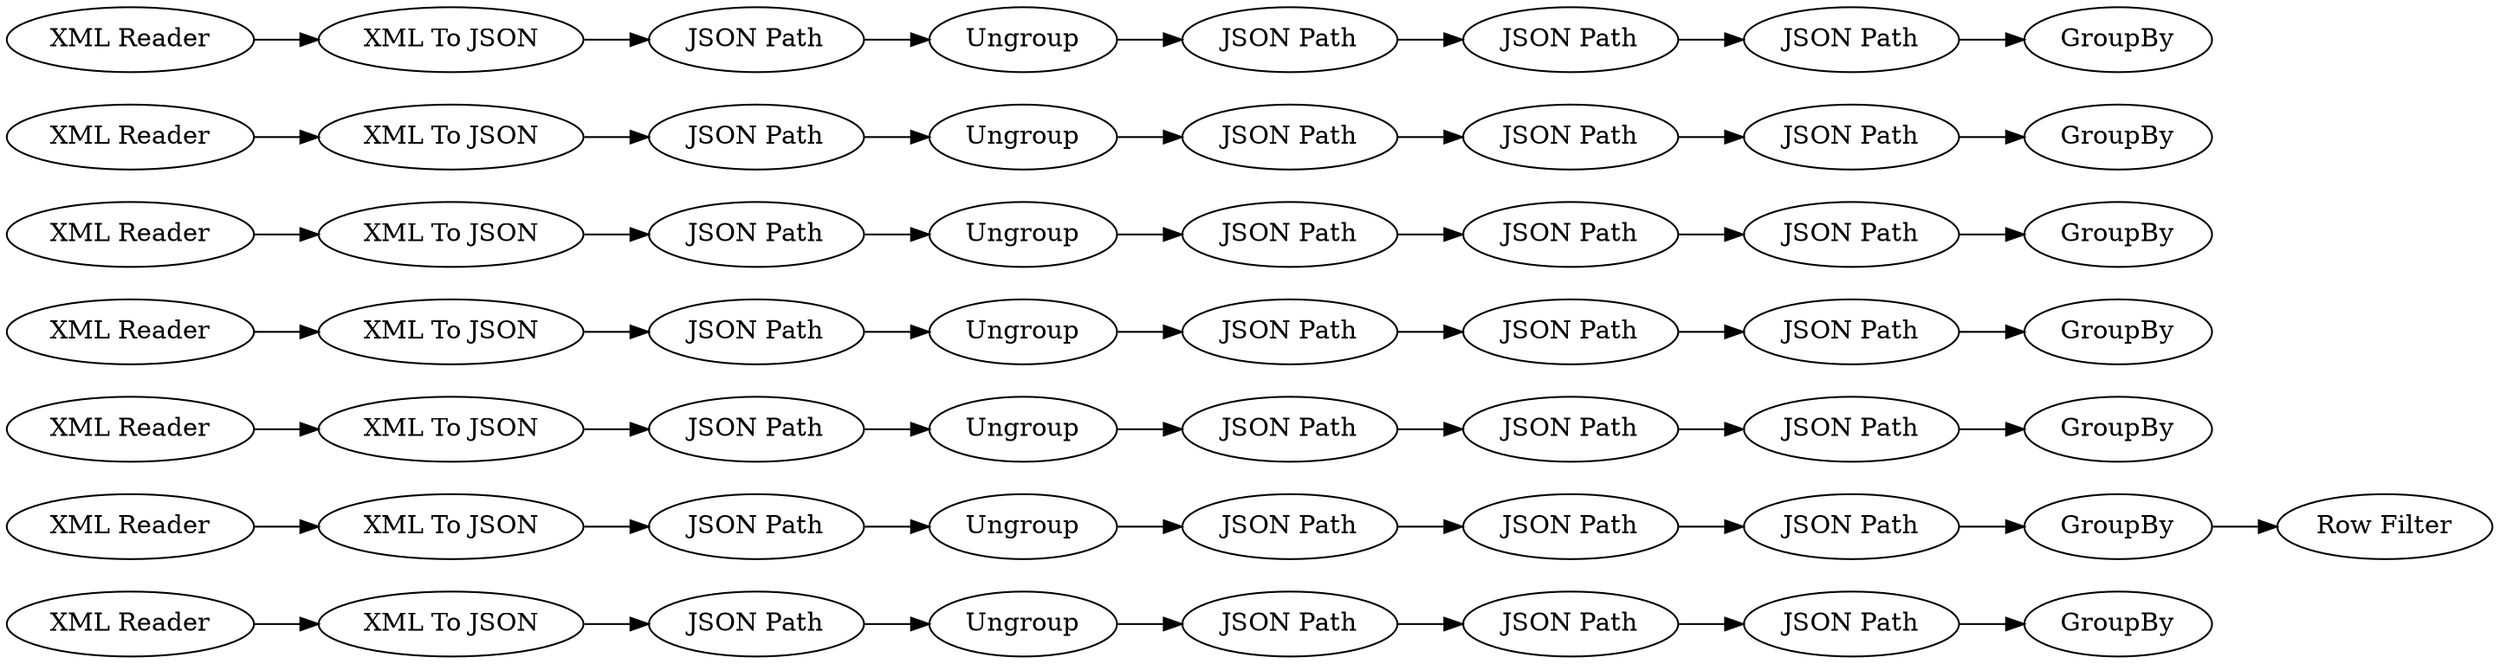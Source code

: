 digraph {
	1 [label="XML Reader"]
	2 [label="XML To JSON"]
	3 [label="JSON Path"]
	7 [label=Ungroup]
	8 [label="JSON Path"]
	9 [label="JSON Path"]
	10 [label="JSON Path"]
	11 [label=GroupBy]
	12 [label="JSON Path"]
	13 [label="JSON Path"]
	14 [label="JSON Path"]
	15 [label=GroupBy]
	16 [label="XML To JSON"]
	17 [label="JSON Path"]
	18 [label=Ungroup]
	19 [label="XML Reader"]
	20 [label="JSON Path"]
	21 [label="JSON Path"]
	22 [label="JSON Path"]
	23 [label=GroupBy]
	24 [label="XML To JSON"]
	25 [label="JSON Path"]
	26 [label=Ungroup]
	27 [label="XML Reader"]
	28 [label=Ungroup]
	29 [label="JSON Path"]
	30 [label="XML To JSON"]
	31 [label=GroupBy]
	32 [label="JSON Path"]
	33 [label="XML Reader"]
	34 [label="JSON Path"]
	35 [label="JSON Path"]
	36 [label=Ungroup]
	37 [label="JSON Path"]
	38 [label="XML To JSON"]
	39 [label=GroupBy]
	40 [label="JSON Path"]
	41 [label="XML Reader"]
	42 [label="JSON Path"]
	43 [label="JSON Path"]
	44 [label=Ungroup]
	45 [label="JSON Path"]
	46 [label="XML To JSON"]
	47 [label=GroupBy]
	48 [label="JSON Path"]
	49 [label="XML Reader"]
	50 [label="JSON Path"]
	51 [label="JSON Path"]
	52 [label=Ungroup]
	53 [label="JSON Path"]
	54 [label="XML To JSON"]
	55 [label=GroupBy]
	56 [label="JSON Path"]
	57 [label="XML Reader"]
	58 [label="JSON Path"]
	59 [label="JSON Path"]
	60 [label="Row Filter"]
	1 -> 2
	2 -> 3
	3 -> 7
	7 -> 8
	8 -> 9
	9 -> 10
	10 -> 11
	12 -> 14
	13 -> 18
	14 -> 15
	15 -> 60
	16 -> 13
	17 -> 12
	18 -> 17
	19 -> 16
	20 -> 22
	21 -> 26
	22 -> 23
	24 -> 21
	25 -> 20
	26 -> 25
	27 -> 24
	28 -> 34
	29 -> 31
	30 -> 35
	32 -> 29
	33 -> 30
	34 -> 32
	35 -> 28
	36 -> 42
	37 -> 39
	38 -> 43
	40 -> 37
	41 -> 38
	42 -> 40
	43 -> 36
	44 -> 50
	45 -> 47
	46 -> 51
	48 -> 45
	49 -> 46
	50 -> 48
	51 -> 44
	52 -> 58
	53 -> 55
	54 -> 59
	56 -> 53
	57 -> 54
	58 -> 56
	59 -> 52
	rankdir=LR
}

